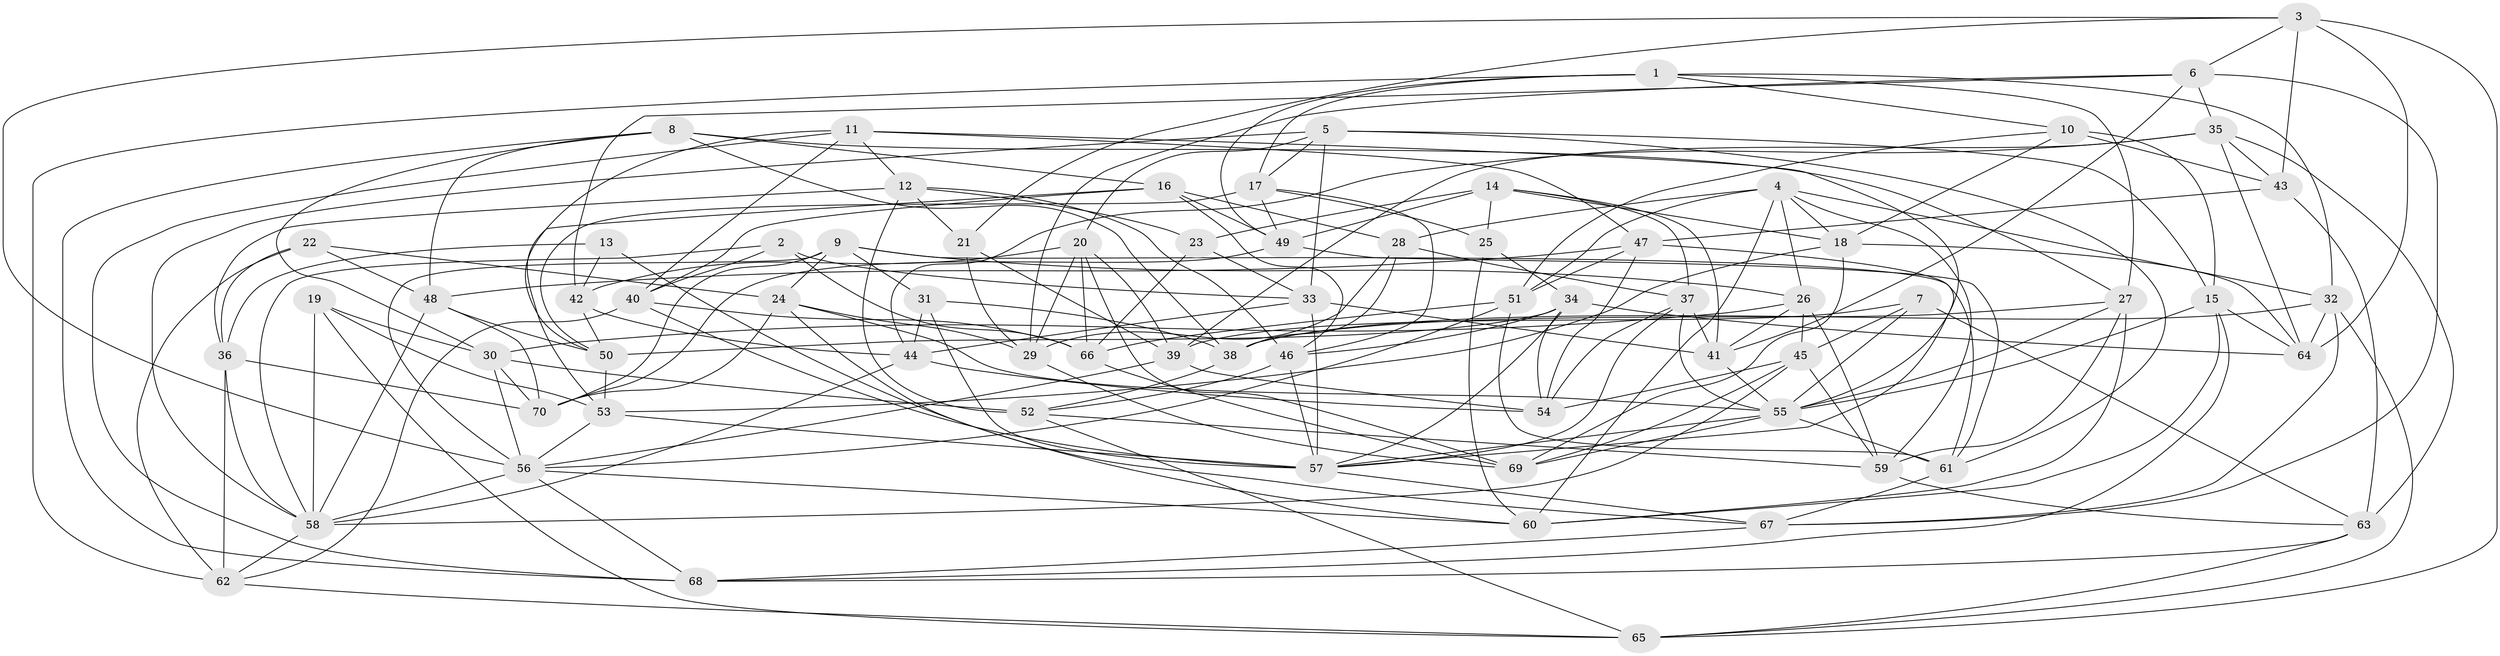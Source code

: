 // original degree distribution, {4: 1.0}
// Generated by graph-tools (version 1.1) at 2025/26/03/09/25 03:26:54]
// undirected, 70 vertices, 206 edges
graph export_dot {
graph [start="1"]
  node [color=gray90,style=filled];
  1;
  2;
  3;
  4;
  5;
  6;
  7;
  8;
  9;
  10;
  11;
  12;
  13;
  14;
  15;
  16;
  17;
  18;
  19;
  20;
  21;
  22;
  23;
  24;
  25;
  26;
  27;
  28;
  29;
  30;
  31;
  32;
  33;
  34;
  35;
  36;
  37;
  38;
  39;
  40;
  41;
  42;
  43;
  44;
  45;
  46;
  47;
  48;
  49;
  50;
  51;
  52;
  53;
  54;
  55;
  56;
  57;
  58;
  59;
  60;
  61;
  62;
  63;
  64;
  65;
  66;
  67;
  68;
  69;
  70;
  1 -- 10 [weight=1.0];
  1 -- 17 [weight=1.0];
  1 -- 27 [weight=1.0];
  1 -- 32 [weight=1.0];
  1 -- 49 [weight=1.0];
  1 -- 62 [weight=1.0];
  2 -- 33 [weight=1.0];
  2 -- 40 [weight=1.0];
  2 -- 58 [weight=1.0];
  2 -- 66 [weight=1.0];
  3 -- 6 [weight=1.0];
  3 -- 21 [weight=1.0];
  3 -- 43 [weight=1.0];
  3 -- 56 [weight=1.0];
  3 -- 64 [weight=1.0];
  3 -- 65 [weight=1.0];
  4 -- 18 [weight=1.0];
  4 -- 26 [weight=1.0];
  4 -- 28 [weight=2.0];
  4 -- 32 [weight=1.0];
  4 -- 51 [weight=1.0];
  4 -- 59 [weight=1.0];
  4 -- 60 [weight=1.0];
  5 -- 15 [weight=1.0];
  5 -- 17 [weight=1.0];
  5 -- 20 [weight=1.0];
  5 -- 33 [weight=1.0];
  5 -- 58 [weight=1.0];
  5 -- 61 [weight=1.0];
  6 -- 29 [weight=1.0];
  6 -- 35 [weight=1.0];
  6 -- 41 [weight=1.0];
  6 -- 42 [weight=1.0];
  6 -- 67 [weight=1.0];
  7 -- 39 [weight=1.0];
  7 -- 45 [weight=1.0];
  7 -- 55 [weight=1.0];
  7 -- 63 [weight=1.0];
  8 -- 16 [weight=1.0];
  8 -- 27 [weight=1.0];
  8 -- 30 [weight=1.0];
  8 -- 38 [weight=1.0];
  8 -- 48 [weight=1.0];
  8 -- 68 [weight=1.0];
  9 -- 24 [weight=1.0];
  9 -- 26 [weight=1.0];
  9 -- 31 [weight=1.0];
  9 -- 56 [weight=1.0];
  9 -- 61 [weight=1.0];
  9 -- 70 [weight=1.0];
  10 -- 15 [weight=1.0];
  10 -- 18 [weight=1.0];
  10 -- 43 [weight=2.0];
  10 -- 51 [weight=1.0];
  11 -- 12 [weight=1.0];
  11 -- 40 [weight=1.0];
  11 -- 47 [weight=1.0];
  11 -- 50 [weight=1.0];
  11 -- 55 [weight=1.0];
  11 -- 68 [weight=1.0];
  12 -- 21 [weight=1.0];
  12 -- 23 [weight=1.0];
  12 -- 36 [weight=1.0];
  12 -- 46 [weight=1.0];
  12 -- 52 [weight=1.0];
  13 -- 36 [weight=1.0];
  13 -- 42 [weight=2.0];
  13 -- 67 [weight=1.0];
  14 -- 18 [weight=1.0];
  14 -- 23 [weight=1.0];
  14 -- 25 [weight=1.0];
  14 -- 37 [weight=1.0];
  14 -- 41 [weight=1.0];
  14 -- 49 [weight=1.0];
  15 -- 55 [weight=1.0];
  15 -- 60 [weight=1.0];
  15 -- 64 [weight=1.0];
  15 -- 68 [weight=1.0];
  16 -- 28 [weight=1.0];
  16 -- 40 [weight=1.0];
  16 -- 46 [weight=1.0];
  16 -- 49 [weight=1.0];
  16 -- 53 [weight=1.0];
  17 -- 25 [weight=1.0];
  17 -- 46 [weight=1.0];
  17 -- 49 [weight=1.0];
  17 -- 50 [weight=1.0];
  18 -- 53 [weight=1.0];
  18 -- 64 [weight=1.0];
  18 -- 69 [weight=1.0];
  19 -- 30 [weight=1.0];
  19 -- 53 [weight=1.0];
  19 -- 58 [weight=1.0];
  19 -- 65 [weight=1.0];
  20 -- 29 [weight=1.0];
  20 -- 39 [weight=1.0];
  20 -- 42 [weight=1.0];
  20 -- 66 [weight=1.0];
  20 -- 69 [weight=1.0];
  21 -- 29 [weight=1.0];
  21 -- 39 [weight=1.0];
  22 -- 24 [weight=1.0];
  22 -- 36 [weight=1.0];
  22 -- 48 [weight=1.0];
  22 -- 62 [weight=1.0];
  23 -- 33 [weight=1.0];
  23 -- 66 [weight=1.0];
  24 -- 29 [weight=1.0];
  24 -- 55 [weight=1.0];
  24 -- 60 [weight=1.0];
  24 -- 70 [weight=1.0];
  25 -- 34 [weight=1.0];
  25 -- 60 [weight=1.0];
  26 -- 30 [weight=1.0];
  26 -- 41 [weight=1.0];
  26 -- 45 [weight=1.0];
  26 -- 59 [weight=1.0];
  27 -- 38 [weight=1.0];
  27 -- 55 [weight=1.0];
  27 -- 59 [weight=1.0];
  27 -- 60 [weight=1.0];
  28 -- 29 [weight=1.0];
  28 -- 37 [weight=1.0];
  28 -- 38 [weight=1.0];
  29 -- 69 [weight=1.0];
  30 -- 52 [weight=1.0];
  30 -- 56 [weight=1.0];
  30 -- 70 [weight=1.0];
  31 -- 38 [weight=1.0];
  31 -- 44 [weight=1.0];
  31 -- 57 [weight=1.0];
  32 -- 38 [weight=1.0];
  32 -- 64 [weight=1.0];
  32 -- 65 [weight=1.0];
  32 -- 67 [weight=1.0];
  33 -- 41 [weight=1.0];
  33 -- 44 [weight=1.0];
  33 -- 57 [weight=1.0];
  34 -- 46 [weight=1.0];
  34 -- 50 [weight=1.0];
  34 -- 54 [weight=1.0];
  34 -- 57 [weight=1.0];
  34 -- 64 [weight=1.0];
  35 -- 39 [weight=1.0];
  35 -- 43 [weight=1.0];
  35 -- 44 [weight=1.0];
  35 -- 63 [weight=1.0];
  35 -- 64 [weight=1.0];
  36 -- 58 [weight=1.0];
  36 -- 62 [weight=1.0];
  36 -- 70 [weight=1.0];
  37 -- 41 [weight=1.0];
  37 -- 54 [weight=1.0];
  37 -- 55 [weight=1.0];
  37 -- 57 [weight=1.0];
  38 -- 52 [weight=1.0];
  39 -- 54 [weight=1.0];
  39 -- 56 [weight=1.0];
  40 -- 57 [weight=1.0];
  40 -- 62 [weight=1.0];
  40 -- 66 [weight=1.0];
  41 -- 55 [weight=1.0];
  42 -- 44 [weight=1.0];
  42 -- 50 [weight=1.0];
  43 -- 47 [weight=1.0];
  43 -- 63 [weight=1.0];
  44 -- 54 [weight=1.0];
  44 -- 58 [weight=1.0];
  45 -- 54 [weight=1.0];
  45 -- 58 [weight=1.0];
  45 -- 59 [weight=1.0];
  45 -- 69 [weight=1.0];
  46 -- 52 [weight=1.0];
  46 -- 57 [weight=1.0];
  47 -- 48 [weight=1.0];
  47 -- 51 [weight=1.0];
  47 -- 54 [weight=1.0];
  47 -- 57 [weight=1.0];
  48 -- 50 [weight=1.0];
  48 -- 58 [weight=1.0];
  48 -- 70 [weight=1.0];
  49 -- 61 [weight=1.0];
  49 -- 70 [weight=1.0];
  50 -- 53 [weight=1.0];
  51 -- 56 [weight=1.0];
  51 -- 61 [weight=1.0];
  51 -- 66 [weight=1.0];
  52 -- 59 [weight=1.0];
  52 -- 65 [weight=1.0];
  53 -- 56 [weight=1.0];
  53 -- 57 [weight=1.0];
  55 -- 57 [weight=1.0];
  55 -- 61 [weight=1.0];
  55 -- 69 [weight=1.0];
  56 -- 58 [weight=2.0];
  56 -- 60 [weight=1.0];
  56 -- 68 [weight=1.0];
  57 -- 67 [weight=1.0];
  58 -- 62 [weight=1.0];
  59 -- 63 [weight=1.0];
  61 -- 67 [weight=1.0];
  62 -- 65 [weight=1.0];
  63 -- 65 [weight=1.0];
  63 -- 68 [weight=1.0];
  66 -- 69 [weight=1.0];
  67 -- 68 [weight=1.0];
}
